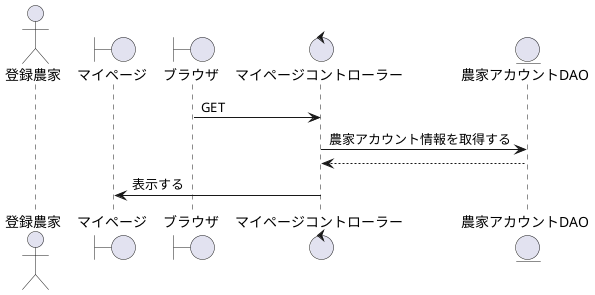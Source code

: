 @startuml マイページを表示

actor    "登録農家" as account
boundary "マイページ" as Mypage
boundary "ブラウザ" as brz
control  "マイページコントローラー" as Acquisition_c
entity   "農家アカウントDAO" as Account

'-------------------------------------------------------------------------------------------

brz -> Acquisition_c : GET
Acquisition_c -> Account : 農家アカウント情報を取得する
Acquisition_c <-- Account
Mypage <- Acquisition_c : 表示する

@enduml